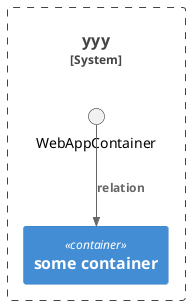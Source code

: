 {
  "sha1": "evv813rqitf6lzlbbqwbyxson95dlve",
  "insertion": {
    "when": "2024-06-01T09:03:05.177Z",
    "url": "https://github.com/plantuml/plantuml/issues/879",
    "user": "plantuml@gmail.com"
  }
}
@startuml
!include <C4/C4_Container>

System_Boundary(azureCloud, "yyy") {
  Container(someContainer, "some container")
Rel(WebAppContainer, someContainer, "relation")
}

@enduml

